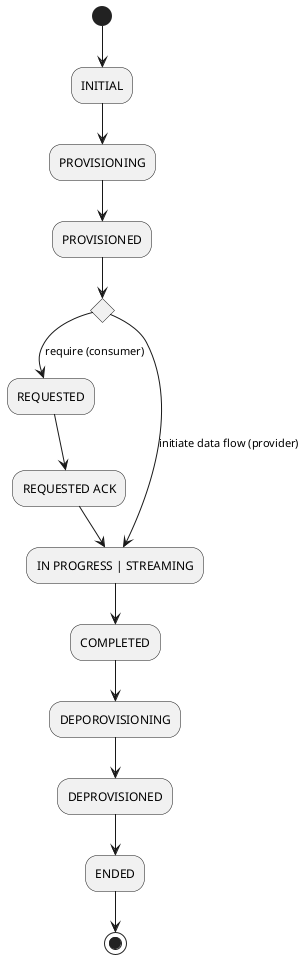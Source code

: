 '
'  Copyright (c) 2021 Daimler TSS GmbH
'
'  This program and the accompanying materials are made available under the
'  terms of the Apache License, Version 2.0 which is available at
'  https://www.apache.org/licenses/LICENSE-2.0
'
'  SPDX-License-Identifier: Apache-2.0
'
'  Contributors:
'       Daimler TSS GmbH - Initial Draft
'
'

@startuml

skinParam NoteBackgroundColor WhiteSmoke
skinParam NoteFontColor Black
skinParam ParticipantBackgroundColor WhiteSmoke
skinParam ActorBackgroundColor WhiteSmoke
skinParam AgentBackgroundColor White
skinParam AgentBorderColor SkyBlue
skinparam shadowing false

(*) --> INITIAL
--> PROVISIONING
--> PROVISIONED
if "" then
    --> [require (consumer)] REQUESTED
    --> REQUESTED ACK
    --> IN PROGRESS | STREAMING
else
    --> [initiate data flow (provider)] IN PROGRESS | STREAMING
--> COMPLETED
--> DEPOROVISIONING
--> DEPROVISIONED
--> ENDED
--> (*)

@enduml